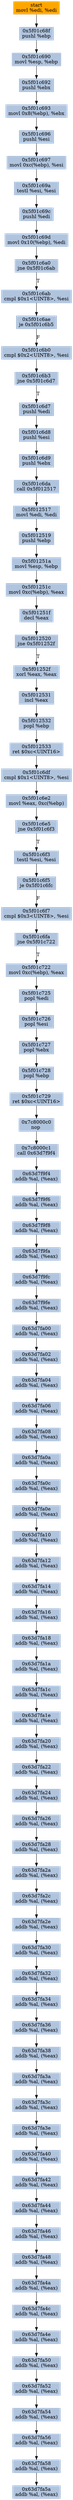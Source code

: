 digraph G {
node[shape=rectangle,style=filled,fillcolor=lightsteelblue,color=lightsteelblue]
bgcolor="transparent"
a0x5f01c68dmovl_edi_edi[label="start\nmovl %edi, %edi",color="lightgrey",fillcolor="orange"];
a0x5f01c68fpushl_ebp[label="0x5f01c68f\npushl %ebp"];
a0x5f01c690movl_esp_ebp[label="0x5f01c690\nmovl %esp, %ebp"];
a0x5f01c692pushl_ebx[label="0x5f01c692\npushl %ebx"];
a0x5f01c693movl_0x8ebp__ebx[label="0x5f01c693\nmovl 0x8(%ebp), %ebx"];
a0x5f01c696pushl_esi[label="0x5f01c696\npushl %esi"];
a0x5f01c697movl_0xcebp__esi[label="0x5f01c697\nmovl 0xc(%ebp), %esi"];
a0x5f01c69atestl_esi_esi[label="0x5f01c69a\ntestl %esi, %esi"];
a0x5f01c69cpushl_edi[label="0x5f01c69c\npushl %edi"];
a0x5f01c69dmovl_0x10ebp__edi[label="0x5f01c69d\nmovl 0x10(%ebp), %edi"];
a0x5f01c6a0jne_0x5f01c6ab[label="0x5f01c6a0\njne 0x5f01c6ab"];
a0x5f01c6abcmpl_0x1UINT8_esi[label="0x5f01c6ab\ncmpl $0x1<UINT8>, %esi"];
a0x5f01c6aeje_0x5f01c6b5[label="0x5f01c6ae\nje 0x5f01c6b5"];
a0x5f01c6b0cmpl_0x2UINT8_esi[label="0x5f01c6b0\ncmpl $0x2<UINT8>, %esi"];
a0x5f01c6b3jne_0x5f01c6d7[label="0x5f01c6b3\njne 0x5f01c6d7"];
a0x5f01c6d7pushl_edi[label="0x5f01c6d7\npushl %edi"];
a0x5f01c6d8pushl_esi[label="0x5f01c6d8\npushl %esi"];
a0x5f01c6d9pushl_ebx[label="0x5f01c6d9\npushl %ebx"];
a0x5f01c6dacall_0x5f012517[label="0x5f01c6da\ncall 0x5f012517"];
a0x5f012517movl_edi_edi[label="0x5f012517\nmovl %edi, %edi"];
a0x5f012519pushl_ebp[label="0x5f012519\npushl %ebp"];
a0x5f01251amovl_esp_ebp[label="0x5f01251a\nmovl %esp, %ebp"];
a0x5f01251cmovl_0xcebp__eax[label="0x5f01251c\nmovl 0xc(%ebp), %eax"];
a0x5f01251fdecl_eax[label="0x5f01251f\ndecl %eax"];
a0x5f012520jne_0x5f01252f[label="0x5f012520\njne 0x5f01252f"];
a0x5f01252fxorl_eax_eax[label="0x5f01252f\nxorl %eax, %eax"];
a0x5f012531incl_eax[label="0x5f012531\nincl %eax"];
a0x5f012532popl_ebp[label="0x5f012532\npopl %ebp"];
a0x5f012533ret_0xcUINT16[label="0x5f012533\nret $0xc<UINT16>"];
a0x5f01c6dfcmpl_0x1UINT8_esi[label="0x5f01c6df\ncmpl $0x1<UINT8>, %esi"];
a0x5f01c6e2movl_eax_0xcebp_[label="0x5f01c6e2\nmovl %eax, 0xc(%ebp)"];
a0x5f01c6e5jne_0x5f01c6f3[label="0x5f01c6e5\njne 0x5f01c6f3"];
a0x5f01c6f3testl_esi_esi[label="0x5f01c6f3\ntestl %esi, %esi"];
a0x5f01c6f5je_0x5f01c6fc[label="0x5f01c6f5\nje 0x5f01c6fc"];
a0x5f01c6f7cmpl_0x3UINT8_esi[label="0x5f01c6f7\ncmpl $0x3<UINT8>, %esi"];
a0x5f01c6fajne_0x5f01c722[label="0x5f01c6fa\njne 0x5f01c722"];
a0x5f01c722movl_0xcebp__eax[label="0x5f01c722\nmovl 0xc(%ebp), %eax"];
a0x5f01c725popl_edi[label="0x5f01c725\npopl %edi"];
a0x5f01c726popl_esi[label="0x5f01c726\npopl %esi"];
a0x5f01c727popl_ebx[label="0x5f01c727\npopl %ebx"];
a0x5f01c728popl_ebp[label="0x5f01c728\npopl %ebp"];
a0x5f01c729ret_0xcUINT16[label="0x5f01c729\nret $0xc<UINT16>"];
a0x7c8000c0nop_[label="0x7c8000c0\nnop "];
a0x7c8000c1call_0x63d7f9f4[label="0x7c8000c1\ncall 0x63d7f9f4"];
a0x63d7f9f4addb_al_eax_[label="0x63d7f9f4\naddb %al, (%eax)"];
a0x63d7f9f6addb_al_eax_[label="0x63d7f9f6\naddb %al, (%eax)"];
a0x63d7f9f8addb_al_eax_[label="0x63d7f9f8\naddb %al, (%eax)"];
a0x63d7f9faaddb_al_eax_[label="0x63d7f9fa\naddb %al, (%eax)"];
a0x63d7f9fcaddb_al_eax_[label="0x63d7f9fc\naddb %al, (%eax)"];
a0x63d7f9feaddb_al_eax_[label="0x63d7f9fe\naddb %al, (%eax)"];
a0x63d7fa00addb_al_eax_[label="0x63d7fa00\naddb %al, (%eax)"];
a0x63d7fa02addb_al_eax_[label="0x63d7fa02\naddb %al, (%eax)"];
a0x63d7fa04addb_al_eax_[label="0x63d7fa04\naddb %al, (%eax)"];
a0x63d7fa06addb_al_eax_[label="0x63d7fa06\naddb %al, (%eax)"];
a0x63d7fa08addb_al_eax_[label="0x63d7fa08\naddb %al, (%eax)"];
a0x63d7fa0aaddb_al_eax_[label="0x63d7fa0a\naddb %al, (%eax)"];
a0x63d7fa0caddb_al_eax_[label="0x63d7fa0c\naddb %al, (%eax)"];
a0x63d7fa0eaddb_al_eax_[label="0x63d7fa0e\naddb %al, (%eax)"];
a0x63d7fa10addb_al_eax_[label="0x63d7fa10\naddb %al, (%eax)"];
a0x63d7fa12addb_al_eax_[label="0x63d7fa12\naddb %al, (%eax)"];
a0x63d7fa14addb_al_eax_[label="0x63d7fa14\naddb %al, (%eax)"];
a0x63d7fa16addb_al_eax_[label="0x63d7fa16\naddb %al, (%eax)"];
a0x63d7fa18addb_al_eax_[label="0x63d7fa18\naddb %al, (%eax)"];
a0x63d7fa1aaddb_al_eax_[label="0x63d7fa1a\naddb %al, (%eax)"];
a0x63d7fa1caddb_al_eax_[label="0x63d7fa1c\naddb %al, (%eax)"];
a0x63d7fa1eaddb_al_eax_[label="0x63d7fa1e\naddb %al, (%eax)"];
a0x63d7fa20addb_al_eax_[label="0x63d7fa20\naddb %al, (%eax)"];
a0x63d7fa22addb_al_eax_[label="0x63d7fa22\naddb %al, (%eax)"];
a0x63d7fa24addb_al_eax_[label="0x63d7fa24\naddb %al, (%eax)"];
a0x63d7fa26addb_al_eax_[label="0x63d7fa26\naddb %al, (%eax)"];
a0x63d7fa28addb_al_eax_[label="0x63d7fa28\naddb %al, (%eax)"];
a0x63d7fa2aaddb_al_eax_[label="0x63d7fa2a\naddb %al, (%eax)"];
a0x63d7fa2caddb_al_eax_[label="0x63d7fa2c\naddb %al, (%eax)"];
a0x63d7fa2eaddb_al_eax_[label="0x63d7fa2e\naddb %al, (%eax)"];
a0x63d7fa30addb_al_eax_[label="0x63d7fa30\naddb %al, (%eax)"];
a0x63d7fa32addb_al_eax_[label="0x63d7fa32\naddb %al, (%eax)"];
a0x63d7fa34addb_al_eax_[label="0x63d7fa34\naddb %al, (%eax)"];
a0x63d7fa36addb_al_eax_[label="0x63d7fa36\naddb %al, (%eax)"];
a0x63d7fa38addb_al_eax_[label="0x63d7fa38\naddb %al, (%eax)"];
a0x63d7fa3aaddb_al_eax_[label="0x63d7fa3a\naddb %al, (%eax)"];
a0x63d7fa3caddb_al_eax_[label="0x63d7fa3c\naddb %al, (%eax)"];
a0x63d7fa3eaddb_al_eax_[label="0x63d7fa3e\naddb %al, (%eax)"];
a0x63d7fa40addb_al_eax_[label="0x63d7fa40\naddb %al, (%eax)"];
a0x63d7fa42addb_al_eax_[label="0x63d7fa42\naddb %al, (%eax)"];
a0x63d7fa44addb_al_eax_[label="0x63d7fa44\naddb %al, (%eax)"];
a0x63d7fa46addb_al_eax_[label="0x63d7fa46\naddb %al, (%eax)"];
a0x63d7fa48addb_al_eax_[label="0x63d7fa48\naddb %al, (%eax)"];
a0x63d7fa4aaddb_al_eax_[label="0x63d7fa4a\naddb %al, (%eax)"];
a0x63d7fa4caddb_al_eax_[label="0x63d7fa4c\naddb %al, (%eax)"];
a0x63d7fa4eaddb_al_eax_[label="0x63d7fa4e\naddb %al, (%eax)"];
a0x63d7fa50addb_al_eax_[label="0x63d7fa50\naddb %al, (%eax)"];
a0x63d7fa52addb_al_eax_[label="0x63d7fa52\naddb %al, (%eax)"];
a0x63d7fa54addb_al_eax_[label="0x63d7fa54\naddb %al, (%eax)"];
a0x63d7fa56addb_al_eax_[label="0x63d7fa56\naddb %al, (%eax)"];
a0x63d7fa58addb_al_eax_[label="0x63d7fa58\naddb %al, (%eax)"];
a0x63d7fa5aaddb_al_eax_[label="0x63d7fa5a\naddb %al, (%eax)"];
a0x5f01c68dmovl_edi_edi -> a0x5f01c68fpushl_ebp [color="#000000"];
a0x5f01c68fpushl_ebp -> a0x5f01c690movl_esp_ebp [color="#000000"];
a0x5f01c690movl_esp_ebp -> a0x5f01c692pushl_ebx [color="#000000"];
a0x5f01c692pushl_ebx -> a0x5f01c693movl_0x8ebp__ebx [color="#000000"];
a0x5f01c693movl_0x8ebp__ebx -> a0x5f01c696pushl_esi [color="#000000"];
a0x5f01c696pushl_esi -> a0x5f01c697movl_0xcebp__esi [color="#000000"];
a0x5f01c697movl_0xcebp__esi -> a0x5f01c69atestl_esi_esi [color="#000000"];
a0x5f01c69atestl_esi_esi -> a0x5f01c69cpushl_edi [color="#000000"];
a0x5f01c69cpushl_edi -> a0x5f01c69dmovl_0x10ebp__edi [color="#000000"];
a0x5f01c69dmovl_0x10ebp__edi -> a0x5f01c6a0jne_0x5f01c6ab [color="#000000"];
a0x5f01c6a0jne_0x5f01c6ab -> a0x5f01c6abcmpl_0x1UINT8_esi [color="#000000",label="T"];
a0x5f01c6abcmpl_0x1UINT8_esi -> a0x5f01c6aeje_0x5f01c6b5 [color="#000000"];
a0x5f01c6aeje_0x5f01c6b5 -> a0x5f01c6b0cmpl_0x2UINT8_esi [color="#000000",label="F"];
a0x5f01c6b0cmpl_0x2UINT8_esi -> a0x5f01c6b3jne_0x5f01c6d7 [color="#000000"];
a0x5f01c6b3jne_0x5f01c6d7 -> a0x5f01c6d7pushl_edi [color="#000000",label="T"];
a0x5f01c6d7pushl_edi -> a0x5f01c6d8pushl_esi [color="#000000"];
a0x5f01c6d8pushl_esi -> a0x5f01c6d9pushl_ebx [color="#000000"];
a0x5f01c6d9pushl_ebx -> a0x5f01c6dacall_0x5f012517 [color="#000000"];
a0x5f01c6dacall_0x5f012517 -> a0x5f012517movl_edi_edi [color="#000000"];
a0x5f012517movl_edi_edi -> a0x5f012519pushl_ebp [color="#000000"];
a0x5f012519pushl_ebp -> a0x5f01251amovl_esp_ebp [color="#000000"];
a0x5f01251amovl_esp_ebp -> a0x5f01251cmovl_0xcebp__eax [color="#000000"];
a0x5f01251cmovl_0xcebp__eax -> a0x5f01251fdecl_eax [color="#000000"];
a0x5f01251fdecl_eax -> a0x5f012520jne_0x5f01252f [color="#000000"];
a0x5f012520jne_0x5f01252f -> a0x5f01252fxorl_eax_eax [color="#000000",label="T"];
a0x5f01252fxorl_eax_eax -> a0x5f012531incl_eax [color="#000000"];
a0x5f012531incl_eax -> a0x5f012532popl_ebp [color="#000000"];
a0x5f012532popl_ebp -> a0x5f012533ret_0xcUINT16 [color="#000000"];
a0x5f012533ret_0xcUINT16 -> a0x5f01c6dfcmpl_0x1UINT8_esi [color="#000000"];
a0x5f01c6dfcmpl_0x1UINT8_esi -> a0x5f01c6e2movl_eax_0xcebp_ [color="#000000"];
a0x5f01c6e2movl_eax_0xcebp_ -> a0x5f01c6e5jne_0x5f01c6f3 [color="#000000"];
a0x5f01c6e5jne_0x5f01c6f3 -> a0x5f01c6f3testl_esi_esi [color="#000000",label="T"];
a0x5f01c6f3testl_esi_esi -> a0x5f01c6f5je_0x5f01c6fc [color="#000000"];
a0x5f01c6f5je_0x5f01c6fc -> a0x5f01c6f7cmpl_0x3UINT8_esi [color="#000000",label="F"];
a0x5f01c6f7cmpl_0x3UINT8_esi -> a0x5f01c6fajne_0x5f01c722 [color="#000000"];
a0x5f01c6fajne_0x5f01c722 -> a0x5f01c722movl_0xcebp__eax [color="#000000",label="T"];
a0x5f01c722movl_0xcebp__eax -> a0x5f01c725popl_edi [color="#000000"];
a0x5f01c725popl_edi -> a0x5f01c726popl_esi [color="#000000"];
a0x5f01c726popl_esi -> a0x5f01c727popl_ebx [color="#000000"];
a0x5f01c727popl_ebx -> a0x5f01c728popl_ebp [color="#000000"];
a0x5f01c728popl_ebp -> a0x5f01c729ret_0xcUINT16 [color="#000000"];
a0x5f01c729ret_0xcUINT16 -> a0x7c8000c0nop_ [color="#000000"];
a0x7c8000c0nop_ -> a0x7c8000c1call_0x63d7f9f4 [color="#000000"];
a0x7c8000c1call_0x63d7f9f4 -> a0x63d7f9f4addb_al_eax_ [color="#000000"];
a0x63d7f9f4addb_al_eax_ -> a0x63d7f9f6addb_al_eax_ [color="#000000"];
a0x63d7f9f6addb_al_eax_ -> a0x63d7f9f8addb_al_eax_ [color="#000000"];
a0x63d7f9f8addb_al_eax_ -> a0x63d7f9faaddb_al_eax_ [color="#000000"];
a0x63d7f9faaddb_al_eax_ -> a0x63d7f9fcaddb_al_eax_ [color="#000000"];
a0x63d7f9fcaddb_al_eax_ -> a0x63d7f9feaddb_al_eax_ [color="#000000"];
a0x63d7f9feaddb_al_eax_ -> a0x63d7fa00addb_al_eax_ [color="#000000"];
a0x63d7fa00addb_al_eax_ -> a0x63d7fa02addb_al_eax_ [color="#000000"];
a0x63d7fa02addb_al_eax_ -> a0x63d7fa04addb_al_eax_ [color="#000000"];
a0x63d7fa04addb_al_eax_ -> a0x63d7fa06addb_al_eax_ [color="#000000"];
a0x63d7fa06addb_al_eax_ -> a0x63d7fa08addb_al_eax_ [color="#000000"];
a0x63d7fa08addb_al_eax_ -> a0x63d7fa0aaddb_al_eax_ [color="#000000"];
a0x63d7fa0aaddb_al_eax_ -> a0x63d7fa0caddb_al_eax_ [color="#000000"];
a0x63d7fa0caddb_al_eax_ -> a0x63d7fa0eaddb_al_eax_ [color="#000000"];
a0x63d7fa0eaddb_al_eax_ -> a0x63d7fa10addb_al_eax_ [color="#000000"];
a0x63d7fa10addb_al_eax_ -> a0x63d7fa12addb_al_eax_ [color="#000000"];
a0x63d7fa12addb_al_eax_ -> a0x63d7fa14addb_al_eax_ [color="#000000"];
a0x63d7fa14addb_al_eax_ -> a0x63d7fa16addb_al_eax_ [color="#000000"];
a0x63d7fa16addb_al_eax_ -> a0x63d7fa18addb_al_eax_ [color="#000000"];
a0x63d7fa18addb_al_eax_ -> a0x63d7fa1aaddb_al_eax_ [color="#000000"];
a0x63d7fa1aaddb_al_eax_ -> a0x63d7fa1caddb_al_eax_ [color="#000000"];
a0x63d7fa1caddb_al_eax_ -> a0x63d7fa1eaddb_al_eax_ [color="#000000"];
a0x63d7fa1eaddb_al_eax_ -> a0x63d7fa20addb_al_eax_ [color="#000000"];
a0x63d7fa20addb_al_eax_ -> a0x63d7fa22addb_al_eax_ [color="#000000"];
a0x63d7fa22addb_al_eax_ -> a0x63d7fa24addb_al_eax_ [color="#000000"];
a0x63d7fa24addb_al_eax_ -> a0x63d7fa26addb_al_eax_ [color="#000000"];
a0x63d7fa26addb_al_eax_ -> a0x63d7fa28addb_al_eax_ [color="#000000"];
a0x63d7fa28addb_al_eax_ -> a0x63d7fa2aaddb_al_eax_ [color="#000000"];
a0x63d7fa2aaddb_al_eax_ -> a0x63d7fa2caddb_al_eax_ [color="#000000"];
a0x63d7fa2caddb_al_eax_ -> a0x63d7fa2eaddb_al_eax_ [color="#000000"];
a0x63d7fa2eaddb_al_eax_ -> a0x63d7fa30addb_al_eax_ [color="#000000"];
a0x63d7fa30addb_al_eax_ -> a0x63d7fa32addb_al_eax_ [color="#000000"];
a0x63d7fa32addb_al_eax_ -> a0x63d7fa34addb_al_eax_ [color="#000000"];
a0x63d7fa34addb_al_eax_ -> a0x63d7fa36addb_al_eax_ [color="#000000"];
a0x63d7fa36addb_al_eax_ -> a0x63d7fa38addb_al_eax_ [color="#000000"];
a0x63d7fa38addb_al_eax_ -> a0x63d7fa3aaddb_al_eax_ [color="#000000"];
a0x63d7fa3aaddb_al_eax_ -> a0x63d7fa3caddb_al_eax_ [color="#000000"];
a0x63d7fa3caddb_al_eax_ -> a0x63d7fa3eaddb_al_eax_ [color="#000000"];
a0x63d7fa3eaddb_al_eax_ -> a0x63d7fa40addb_al_eax_ [color="#000000"];
a0x63d7fa40addb_al_eax_ -> a0x63d7fa42addb_al_eax_ [color="#000000"];
a0x63d7fa42addb_al_eax_ -> a0x63d7fa44addb_al_eax_ [color="#000000"];
a0x63d7fa44addb_al_eax_ -> a0x63d7fa46addb_al_eax_ [color="#000000"];
a0x63d7fa46addb_al_eax_ -> a0x63d7fa48addb_al_eax_ [color="#000000"];
a0x63d7fa48addb_al_eax_ -> a0x63d7fa4aaddb_al_eax_ [color="#000000"];
a0x63d7fa4aaddb_al_eax_ -> a0x63d7fa4caddb_al_eax_ [color="#000000"];
a0x63d7fa4caddb_al_eax_ -> a0x63d7fa4eaddb_al_eax_ [color="#000000"];
a0x63d7fa4eaddb_al_eax_ -> a0x63d7fa50addb_al_eax_ [color="#000000"];
a0x63d7fa50addb_al_eax_ -> a0x63d7fa52addb_al_eax_ [color="#000000"];
a0x63d7fa52addb_al_eax_ -> a0x63d7fa54addb_al_eax_ [color="#000000"];
a0x63d7fa54addb_al_eax_ -> a0x63d7fa56addb_al_eax_ [color="#000000"];
a0x63d7fa56addb_al_eax_ -> a0x63d7fa58addb_al_eax_ [color="#000000"];
a0x63d7fa58addb_al_eax_ -> a0x63d7fa5aaddb_al_eax_ [color="#000000"];
}
